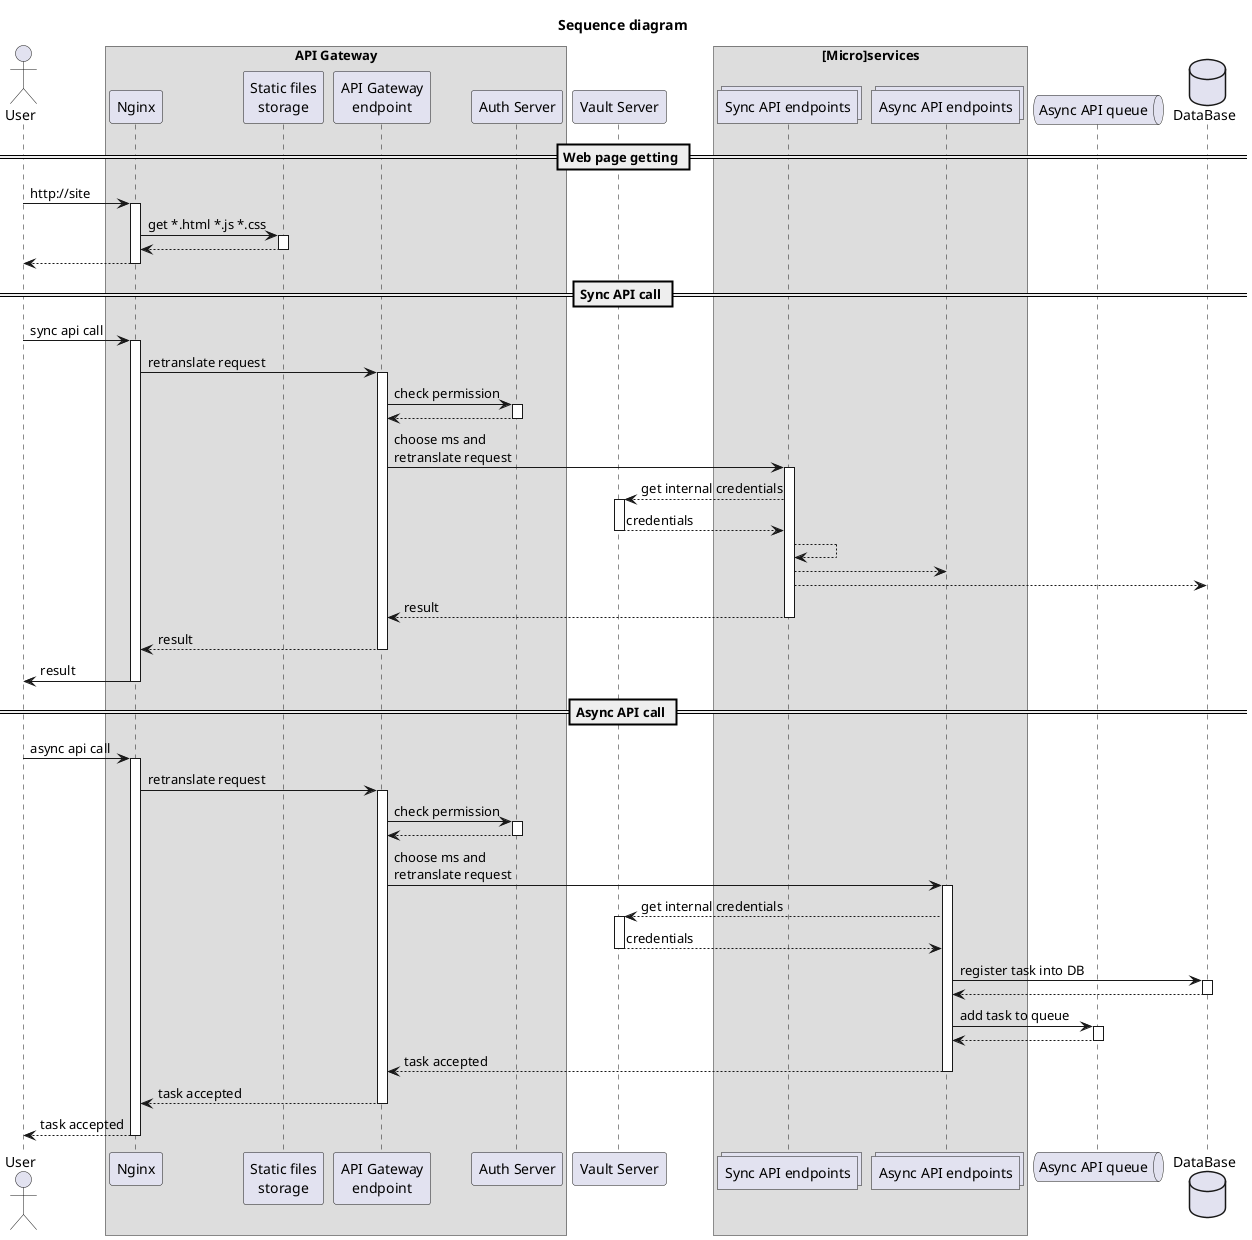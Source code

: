 @startuml
title Sequence diagram

actor "User" as U
box "API Gateway"
participant "Nginx" as N
participant "Static files\nstorage" as S
participant "API Gateway\nendpoint" as GAPI
participant "Auth Server" as A
end box
participant "Vault Server" as V
box "[Micro]services"
collections "Sync API endpoints" as SAPI
collections "Async API endpoints" as ASAPI
end box
queue "Async API queue" as Q

database "DataBase" as DB

== Web page getting ==

U -> N: http://site
activate N

N -> S: get *.html *.js *.css
activate S

' S --> N
' deactivate S
return

' N --> U
' deactivate N
return

''''''''' SYNC API CALL '''''''''
== Sync API call ==

U -> N : sync api call
activate N

N -> GAPI: retranslate request
activate GAPI

GAPI -> A: check permission
activate A

' alt#Gold #Pink permission denied
'     A --> GAPI
'     GAPI --> N
'     N --> U
' end

A --> GAPI
deactivate A

GAPI -> SAPI: choose ms and\nretranslate request
activate SAPI

SAPI --> V: get internal credentials
activate V

V --> SAPI: credentials
deactivate V

SAPI --> SAPI
SAPI --> ASAPI
SAPI --> DB

SAPI --> GAPI: result
deactivate SAPI

GAPI --> N: result
deactivate GAPI

N -> U: result
deactivate N

''''''''' ASYNC API CALL '''''''''
== Async API call ==

U -> N : async api call
activate N

N -> GAPI : retranslate request
activate GAPI

GAPI -> A : check permission
activate A

A --> GAPI
deactivate A

GAPI -> ASAPI: choose ms and\nretranslate request
activate ASAPI

ASAPI --> V: get internal credentials
activate V

V --> ASAPI: credentials
deactivate V

ASAPI -> DB : register task into DB
activate DB

DB --> ASAPI
deactivate DB

ASAPI -> Q : add task to queue
activate Q

Q --> ASAPI
deactivate Q

ASAPI --> GAPI: task accepted
deactivate ASAPI

GAPI --> N: task accepted
deactivate GAPI

N --> U: task accepted
deactivate N

@enduml
